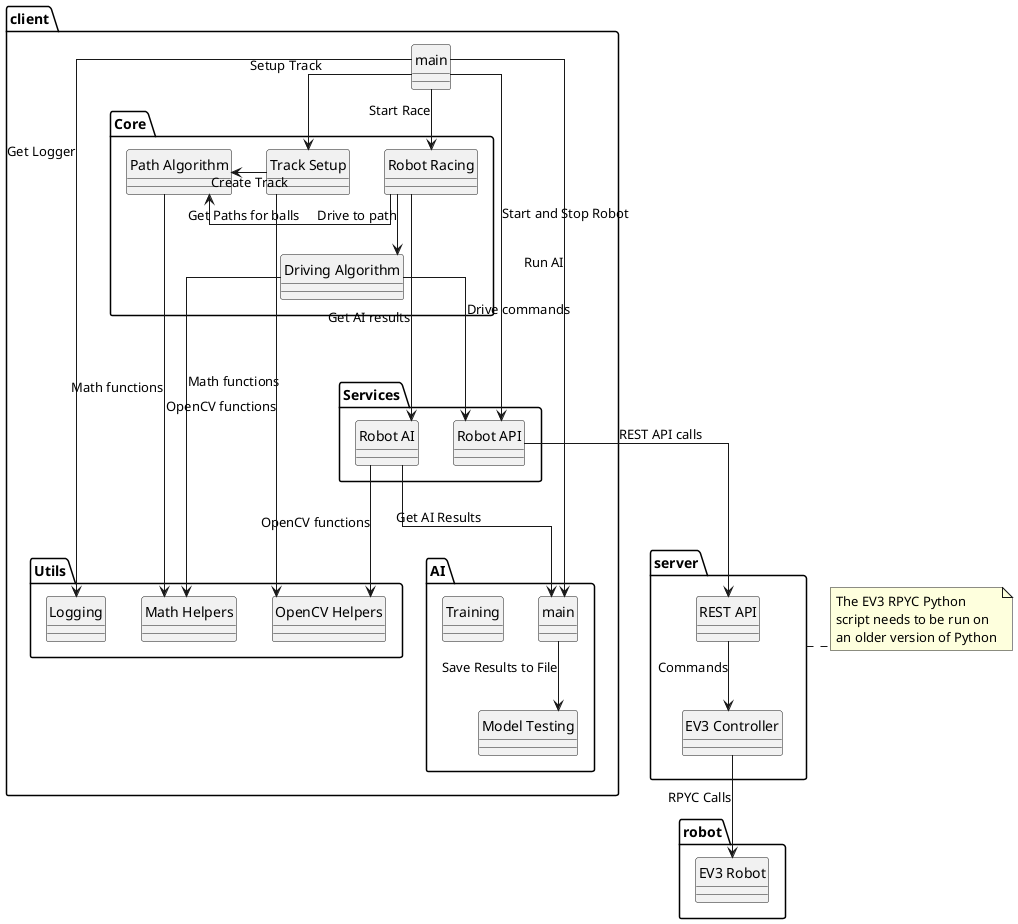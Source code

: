 @startuml
'https://plantuml.com/class-diagram

hide circle
'skinparam linetype polyline
skinparam linetype ortho

package robot {
    class "EV3 Robot" as robot_class
}

package server {
    class "EV3 Controller" as ev3
    class "REST API" as rest

    rest --> ev3 : Commands
}

note right of server
    The EV3 RPYC Python
    script needs to be run on
    an older version of Python
end note

ev3 --> robot_class : RPYC Calls

package client {
    package AI {
        class "main" as ai_class
        class "Training" as ai_train_class
        class "Model Testing" as ai_testing_class

        ai_class --> ai_testing_class : Save Results to File
    }

    package Services {
        class "Robot AI" as ai_service
        class "Robot API" as api_service
    }

    package Utils {
        class "Logging" as logging_util
        class "Math Helpers" as math_util
        class "OpenCV Helpers" as opencv_util
    }

    package Core {
        class "Driving Algorithm" as drivealg
        class "Path Algorithm" as pathalg
        class "Robot Racing" as robot_racing
        class "Track Setup" as tracksetup
    }

    class "main" as client_main

    client_main --> ai_class : Run AI
    client_main --> tracksetup : Setup Track
    client_main --> api_service : Start and Stop Robot
    client_main --> robot_racing : Start Race
    client_main --> logging_util : Get Logger

    robot_racing --> ai_service : Get AI results
    robot_racing -> pathalg : Get Paths for balls
    robot_racing --> drivealg : Drive to path

    pathalg --> math_util : Math functions
    drivealg --> math_util : Math functions
    ai_service ---> opencv_util : OpenCV functions
    tracksetup --> opencv_util : OpenCV functions
    tracksetup -right-> pathalg : Create Track

    drivealg ---> api_service : Drive commands

    ai_service ---> ai_class : Get AI Results
}

api_service ---> rest : REST API calls


@enduml